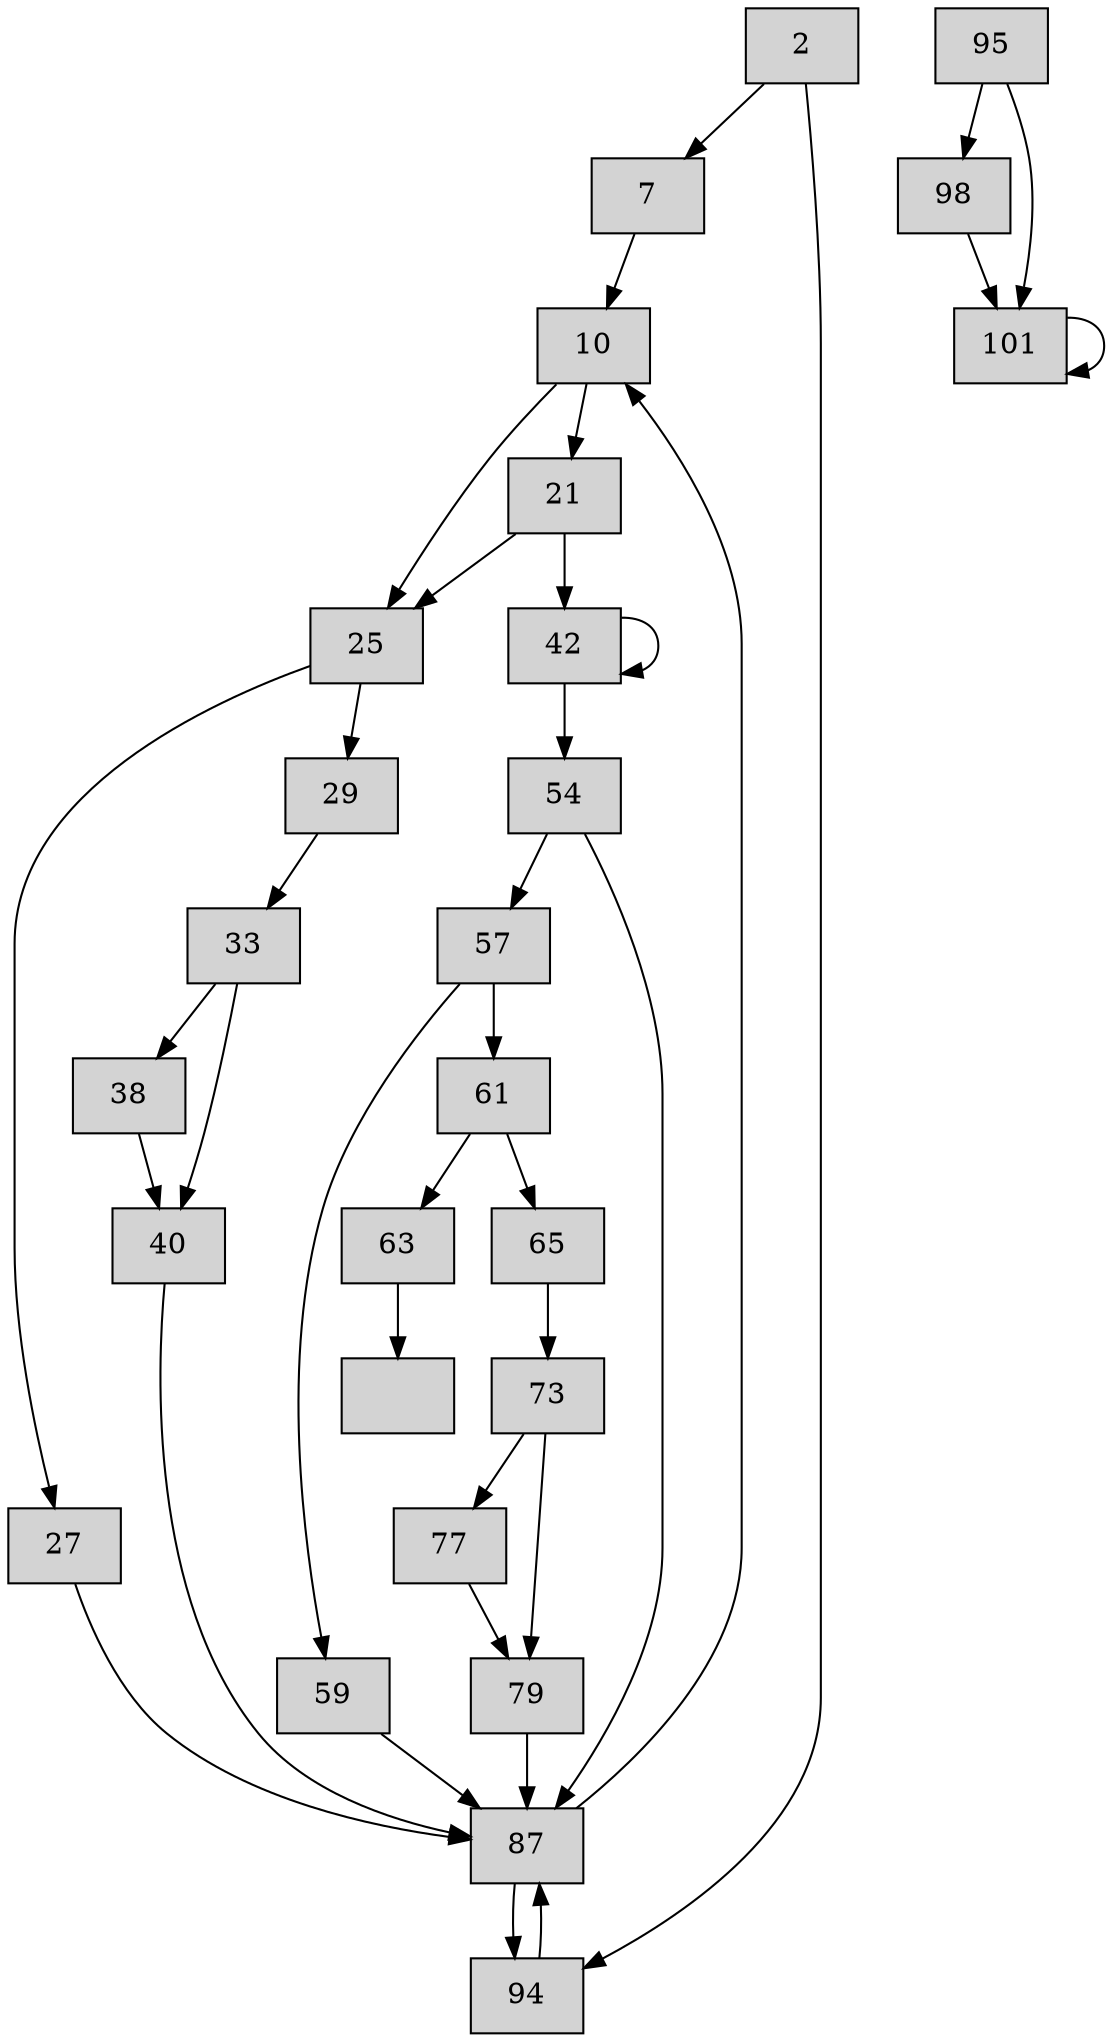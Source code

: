 digraph CFG {
    node [shape=box, style=filled, label=""];

    2 [label="2"];
    7 [label="7"];
    10 [label="10"];
    21 [label="21"];
    25 [label="25"];
    27 [label="27"];
    29 [label="29"];
    33 [label="33"];
    38 [label="38"];
    40 [label="40"];
    42 [label="42"];
    54 [label="54"];
    57 [label="57"];
    59 [label="59"];
    61 [label="61"];
    63 [label="63"];
    65 [label="65"];
    73 [label="73"];
    77 [label="77"];
    79 [label="79"];
    87 [label="87"];
    94 [label="94"];
    95 [label="95"];
    98 [label="98"];
    101 [label="101"];

    2 -> 7;
    2 -> 94;
    7 -> 10;
    10 -> 21;
    10 -> 25;
    21 -> 42;
    21 -> 25;
    25 -> 27;
    25 -> 29;
    27 -> 87;
    29 -> 33;
    33 -> 38;
    33 -> 40;
    38 -> 40;
    40 -> 87;
    42 -> 54;
    42 -> 42;
    54 -> 57;
    54 -> 87;
    57 -> 59;
    57 -> 61;
    59 -> 87;
    61 -> 63;
    61 -> 65;
    63 -> 64;
    65 -> 73;
    73 -> 77;
    73 -> 79;
    77 -> 79;
    79 -> 87;
    87 -> 10;
    87 -> 94;
    94 -> 87;
    95 -> 98;
    95 -> 101;
    98 -> 101;
    101 -> 101;
}